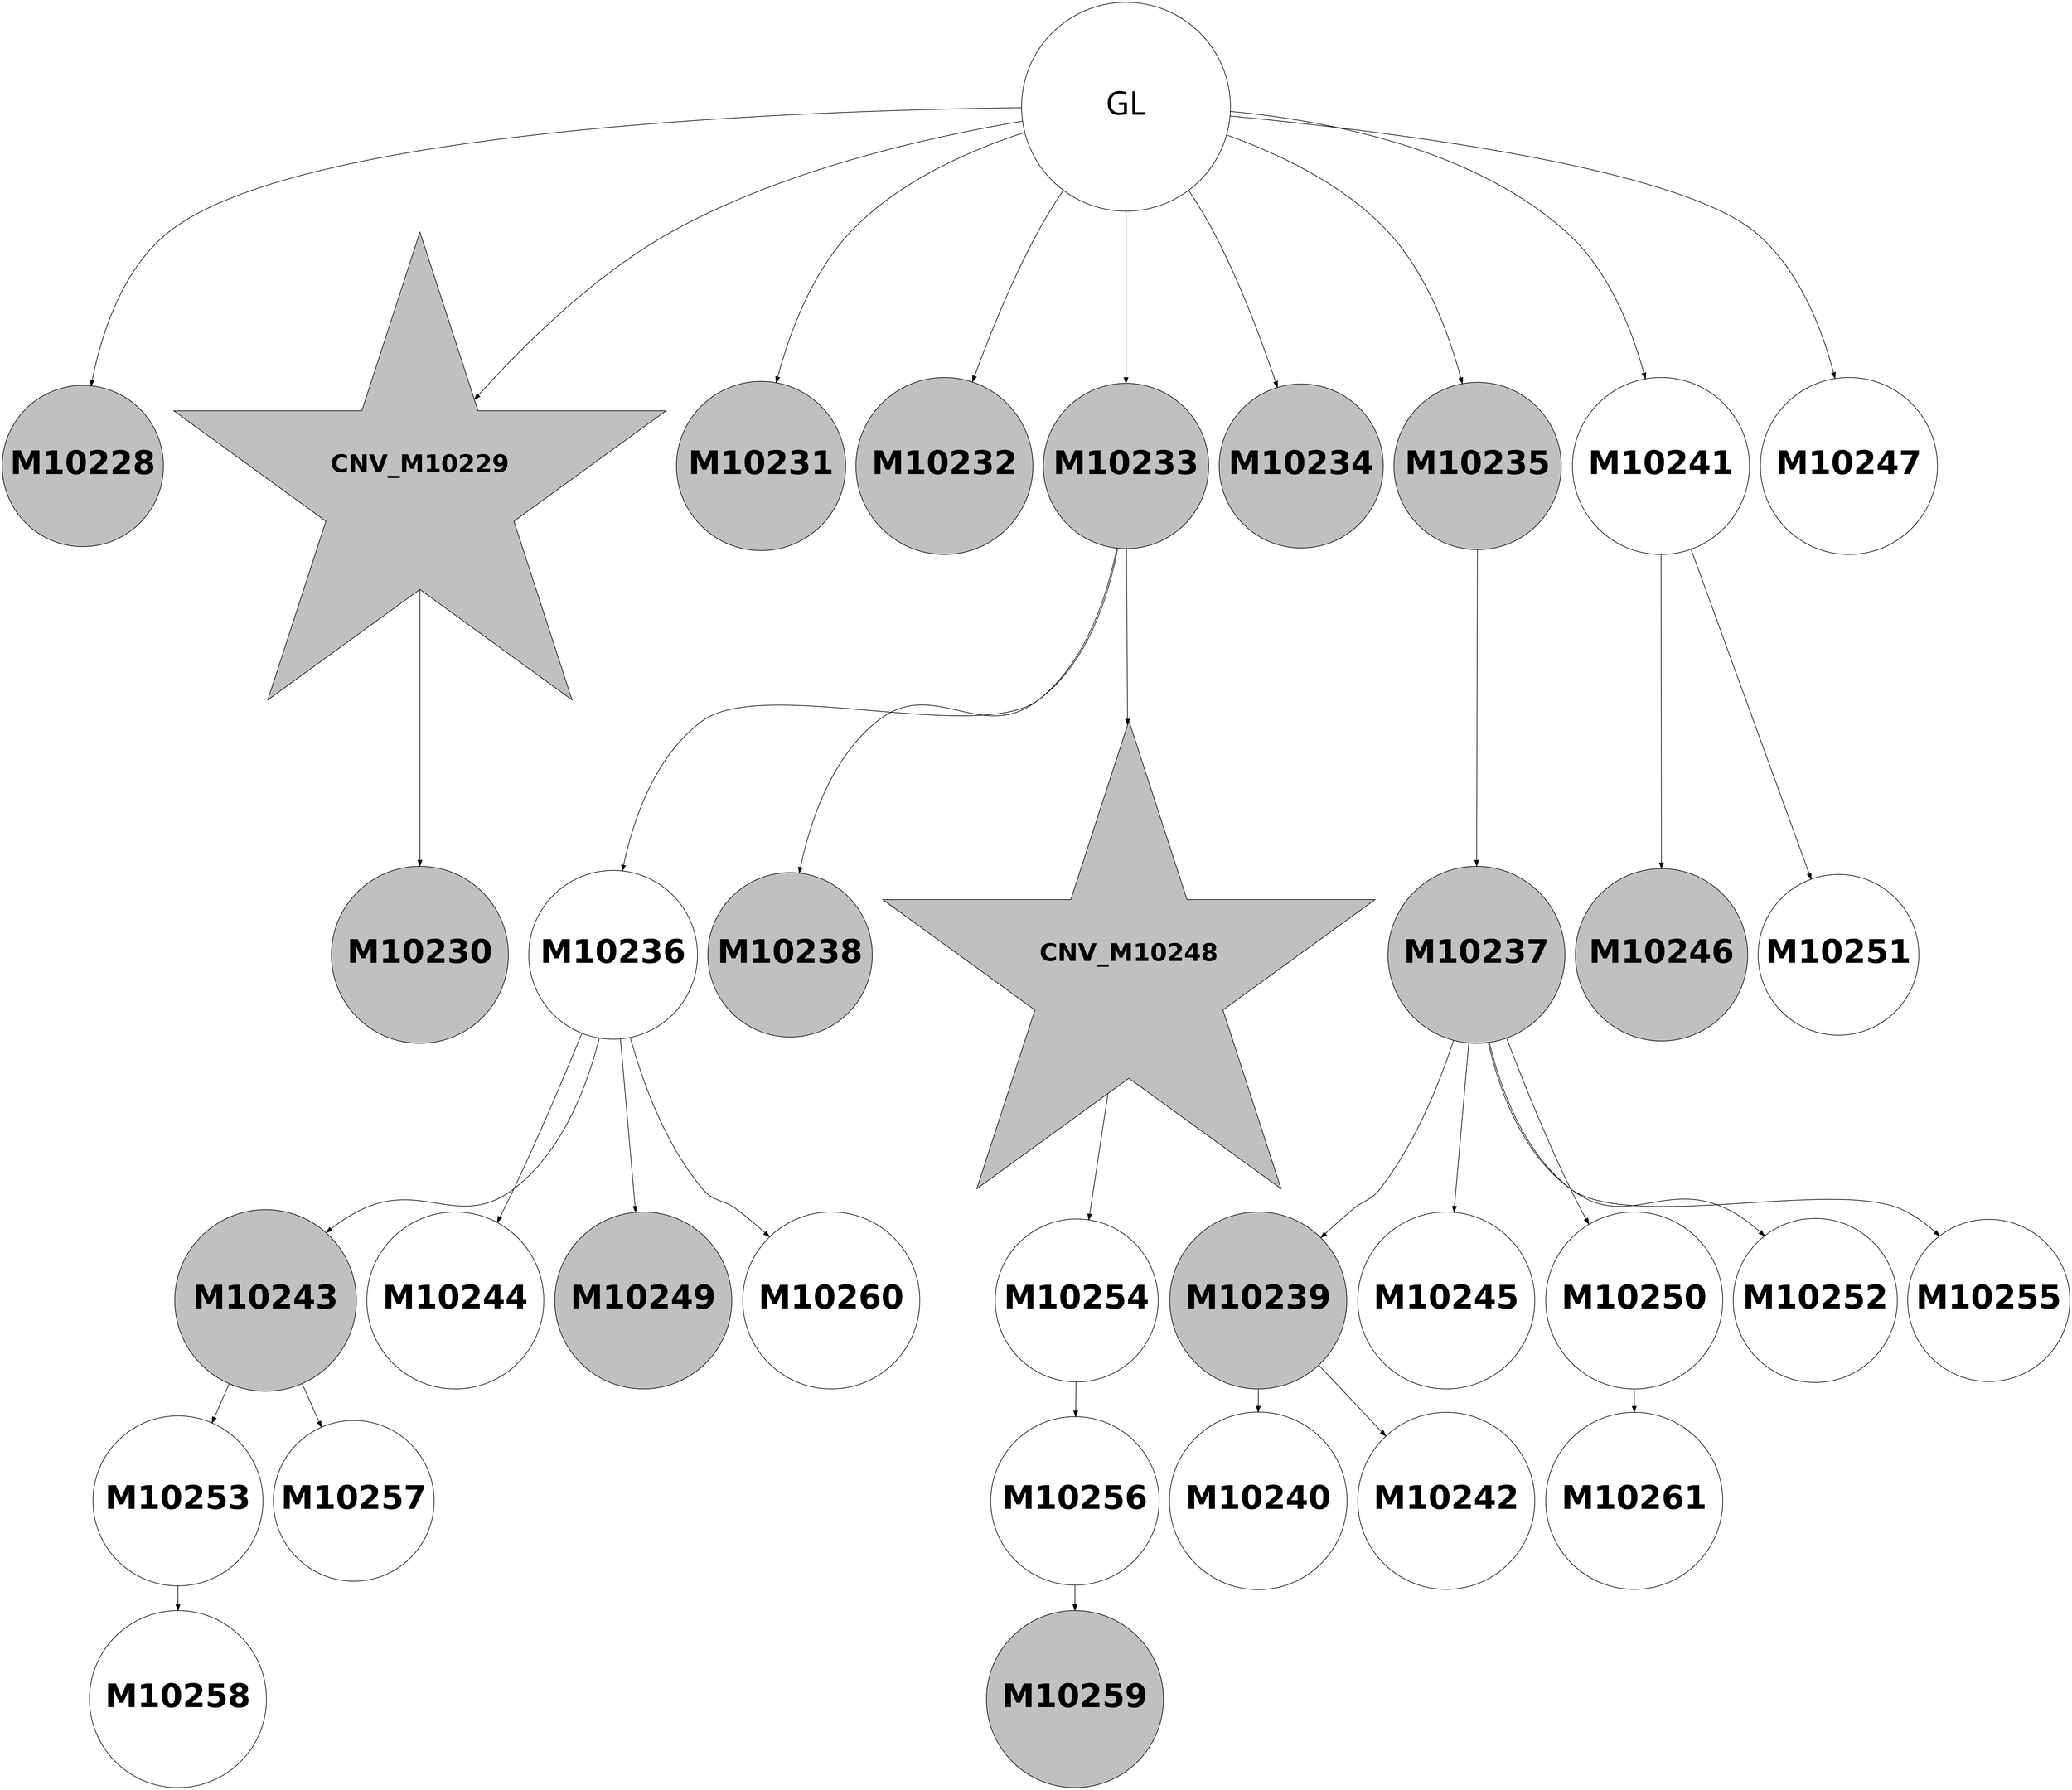 digraph G { 
10274 -> 10275;
10274 -> 10276;
10274 -> 10278;
10274 -> 10279;
10274 -> 10280;
10274 -> 10281;
10274 -> 10282;
10274 -> 10288;
10274 -> 10294;
10276 -> 10277;
10280 -> 10283;
10280 -> 10285;
10280 -> 10295;
10282 -> 10284;
10283 -> 10290;
10283 -> 10291;
10283 -> 10296;
10283 -> 10307;
10284 -> 10286;
10284 -> 10292;
10284 -> 10297;
10284 -> 10299;
10284 -> 10302;
10286 -> 10287;
10286 -> 10289;
10288 -> 10293;
10288 -> 10298;
10290 -> 10300;
10290 -> 10304;
10295 -> 10301;
10297 -> 10308;
10300 -> 10305;
10301 -> 10303;
10303 -> 10306;
10274 [label="GL" fontname="arial-bold" fontsize=56 width=5 height=5];
10275 [shape=circle style=filled fillcolor=grey fontname="helvetica-bold" fontsize=56 label="M10228" width=3.57 height=2 ];
10276 [shape=star style=filled fillcolor=grey fontname="helvetica-bold" fontsize=42 label="CNV_M10229"];
10277 [shape=circle style=filled fillcolor=grey fontname="helvetica-bold" fontsize=56 label="M10230" width=0.6 height=2 ];
10278 [shape=circle style=filled fillcolor=grey fontname="helvetica-bold" fontsize=56 label="M10231" width=2.43 height=2 ];
10279 [shape=circle style=filled fillcolor=grey fontname="helvetica-bold" fontsize=56 label="M10232" width=0.79 height=2 ];
10280 [shape=circle style=filled fillcolor=grey fontname="helvetica-bold" fontsize=56 label="M10233" width=3.96 height=2 ];
10281 [shape=circle style=filled fillcolor=grey fontname="helvetica-bold" fontsize=56 label="M10234" width=2.98 height=2 ];
10282 [shape=circle style=filled fillcolor=grey fontname="helvetica-bold" fontsize=56 label="M10235" width=2.55 height=2 ];
10283 [shape=circle style=filled fillcolor=white fontname="helvetica-bold" fontsize=56 label="M10236" width=2.47 height=2 ];
10284 [shape=circle style=filled fillcolor=grey fontname="helvetica-bold" fontsize=56 label="M10237" width=0.74 height=2 ];
10285 [shape=circle style=filled fillcolor=grey fontname="helvetica-bold" fontsize=56 label="M10238" width=2.91 height=2 ];
10286 [shape=circle style=filled fillcolor=grey fontname="helvetica-bold" fontsize=56 label="M10239" width=1.88 height=2 ];
10287 [shape=circle style=filled fillcolor=white fontname="helvetica-bold" fontsize=56 label="M10240" width=4.25 height=2 ];
10288 [shape=circle style=filled fillcolor=white fontname="helvetica-bold" fontsize=56 label="M10241" width=1.74 height=2 ];
10289 [shape=circle style=filled fillcolor=white fontname="helvetica-bold" fontsize=56 label="M10242" width=0.02 height=2 ];
10290 [shape=circle style=filled fillcolor=grey fontname="helvetica-bold" fontsize=56 label="M10243" width=4.35 height=2 ];
10291 [shape=circle style=filled fillcolor=white fontname="helvetica-bold" fontsize=56 label="M10244" width=1.96 height=2 ];
10292 [shape=circle style=filled fillcolor=white fontname="helvetica-bold" fontsize=56 label="M10245" width=0.3 height=2 ];
10293 [shape=circle style=filled fillcolor=grey fontname="helvetica-bold" fontsize=56 label="M10246" width=2.24 height=2 ];
10294 [shape=circle style=filled fillcolor=white fontname="helvetica-bold" fontsize=56 label="M10247" width=0.07 height=2 ];
10295 [shape=star style=filled fillcolor=grey fontname="helvetica-bold" fontsize=42 label="CNV_M10248"];
10296 [shape=circle style=filled fillcolor=grey fontname="helvetica-bold" fontsize=56 label="M10249" width=1.07 height=2 ];
10297 [shape=circle style=filled fillcolor=white fontname="helvetica-bold" fontsize=56 label="M10250" width=0.9 height=2 ];
10298 [shape=circle style=filled fillcolor=white fontname="helvetica-bold" fontsize=56 label="M10251" width=3.85 height=2 ];
10299 [shape=circle style=filled fillcolor=white fontname="helvetica-bold" fontsize=56 label="M10252" width=2.99 height=2 ];
10300 [shape=circle style=filled fillcolor=white fontname="helvetica-bold" fontsize=56 label="M10253" width=4.07 height=2 ];
10301 [shape=circle style=filled fillcolor=white fontname="helvetica-bold" fontsize=56 label="M10254" width=3.13 height=2 ];
10302 [shape=circle style=filled fillcolor=white fontname="helvetica-bold" fontsize=56 label="M10255" width=3.32 height=2 ];
10303 [shape=circle style=filled fillcolor=white fontname="helvetica-bold" fontsize=56 label="M10256" width=2.49 height=2 ];
10304 [shape=circle style=filled fillcolor=white fontname="helvetica-bold" fontsize=56 label="M10257" width=3.85 height=2 ];
10305 [shape=circle style=filled fillcolor=white fontname="helvetica-bold" fontsize=56 label="M10258" width=1.55 height=2 ];
10306 [shape=circle style=filled fillcolor=grey fontname="helvetica-bold" fontsize=56 label="M10259" width=0.88 height=2 ];
10307 [shape=circle style=filled fillcolor=white fontname="helvetica-bold" fontsize=56 label="M10260" width=1.16 height=2 ];
10308 [shape=circle style=filled fillcolor=white fontname="helvetica-bold" fontsize=56 label="M10261" width=0.31 height=2 ];
}